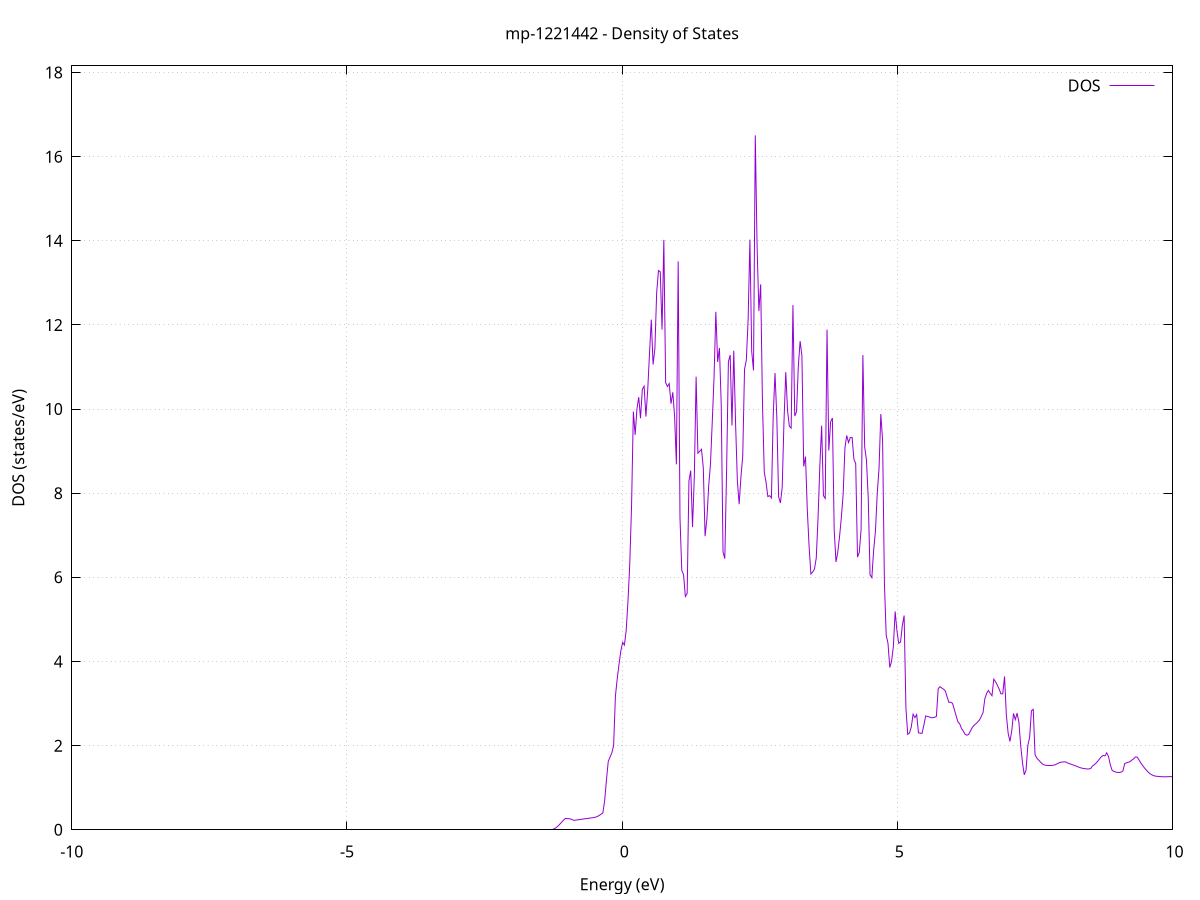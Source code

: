 set title 'mp-1221442 - Density of States'
set xlabel 'Energy (eV)'
set ylabel 'DOS (states/eV)'
set grid
set xrange [-10:10]
set yrange [0:18.157]
set xzeroaxis lt -1
set terminal png size 800,600
set output 'mp-1221442_dos_gnuplot.png'
plot '-' using 1:2 with lines title 'DOS'
-33.356000 0.000000
-33.323500 0.000000
-33.290900 0.000000
-33.258300 0.000000
-33.225700 0.000000
-33.193100 0.000000
-33.160500 0.000000
-33.128000 0.000000
-33.095400 0.000000
-33.062800 0.000000
-33.030200 0.000000
-32.997600 0.000000
-32.965100 0.000000
-32.932500 0.000000
-32.899900 0.000000
-32.867300 0.000000
-32.834700 0.000000
-32.802100 0.000000
-32.769600 0.000000
-32.737000 0.000000
-32.704400 0.000000
-32.671800 0.000000
-32.639200 0.000000
-32.606600 0.000000
-32.574100 0.000000
-32.541500 0.000000
-32.508900 0.000000
-32.476300 0.000000
-32.443700 0.000000
-32.411200 0.000000
-32.378600 0.000000
-32.346000 0.000000
-32.313400 0.000000
-32.280800 0.000000
-32.248200 0.000000
-32.215700 0.000000
-32.183100 0.000000
-32.150500 0.000000
-32.117900 0.000000
-32.085300 0.000000
-32.052700 0.000000
-32.020200 0.000000
-31.987600 0.000000
-31.955000 0.000000
-31.922400 0.000000
-31.889800 0.000000
-31.857300 0.000000
-31.824700 0.000000
-31.792100 0.000000
-31.759500 0.000000
-31.726900 0.000000
-31.694300 0.000000
-31.661800 0.000000
-31.629200 0.000000
-31.596600 0.000000
-31.564000 0.000000
-31.531400 0.000000
-31.498800 0.000000
-31.466300 0.000000
-31.433700 0.000000
-31.401100 0.000000
-31.368500 0.000000
-31.335900 0.000000
-31.303400 0.000000
-31.270800 0.000000
-31.238200 0.000000
-31.205600 0.000000
-31.173000 0.000000
-31.140400 0.000000
-31.107900 0.000000
-31.075300 0.000000
-31.042700 0.000000
-31.010100 0.000000
-30.977500 0.000000
-30.945000 0.000000
-30.912400 0.000000
-30.879800 0.000000
-30.847200 0.000000
-30.814600 0.000000
-30.782000 0.000000
-30.749500 0.000000
-30.716900 0.000000
-30.684300 0.000000
-30.651700 0.000000
-30.619100 0.000000
-30.586500 0.000000
-30.554000 0.000000
-30.521400 0.000000
-30.488800 0.000000
-30.456200 0.000000
-30.423600 0.000000
-30.391100 9.538500
-30.358500 3.269700
-30.325900 4.063800
-30.293300 4.201100
-30.260700 5.075300
-30.228100 5.965200
-30.195600 5.747300
-30.163000 2.371200
-30.130400 2.270400
-30.097800 2.329600
-30.065200 4.604400
-30.032600 8.494800
-30.000100 9.753600
-29.967500 1.442500
-29.934900 18.101600
-29.902300 43.661600
-29.869700 4.124900
-29.837200 3.212400
-29.804600 3.337100
-29.772000 3.219000
-29.739400 3.450400
-29.706800 3.681700
-29.674200 4.197500
-29.641700 4.453800
-29.609100 7.423000
-29.576500 6.862700
-29.543900 5.646400
-29.511300 4.798600
-29.478700 4.043000
-29.446200 4.226200
-29.413600 3.930900
-29.381000 3.839900
-29.348400 4.704600
-29.315800 0.000000
-29.283300 0.000000
-29.250700 0.000000
-29.218100 0.000000
-29.185500 0.000000
-29.152900 0.000000
-29.120300 0.000000
-29.087800 0.000000
-29.055200 0.000000
-29.022600 0.000000
-28.990000 0.000000
-28.957400 0.000000
-28.924800 0.000000
-28.892300 0.000000
-28.859700 0.000000
-28.827100 0.000000
-28.794500 0.000000
-28.761900 0.000000
-28.729400 0.000000
-28.696800 0.000000
-28.664200 0.000000
-28.631600 0.000000
-28.599000 0.000000
-28.566400 0.000000
-28.533900 0.000000
-28.501300 0.000000
-28.468700 0.000000
-28.436100 0.000000
-28.403500 0.000000
-28.371000 0.000000
-28.338400 0.000000
-28.305800 0.000000
-28.273200 0.000000
-28.240600 0.000000
-28.208000 0.000000
-28.175500 0.000000
-28.142900 0.000000
-28.110300 0.000000
-28.077700 0.000000
-28.045100 0.000000
-28.012500 0.000000
-27.980000 0.000000
-27.947400 0.000000
-27.914800 0.000000
-27.882200 0.000000
-27.849600 0.000000
-27.817100 0.000000
-27.784500 0.000000
-27.751900 0.000000
-27.719300 0.000000
-27.686700 0.000000
-27.654100 0.000000
-27.621600 0.000000
-27.589000 0.000000
-27.556400 0.000000
-27.523800 0.000000
-27.491200 0.000000
-27.458600 0.000000
-27.426100 0.000000
-27.393500 0.000000
-27.360900 0.000000
-27.328300 0.000000
-27.295700 0.000000
-27.263200 0.000000
-27.230600 0.000000
-27.198000 0.000000
-27.165400 0.000000
-27.132800 0.000000
-27.100200 0.000000
-27.067700 0.000000
-27.035100 0.000000
-27.002500 0.000000
-26.969900 0.000000
-26.937300 0.000000
-26.904700 0.000000
-26.872200 0.000000
-26.839600 0.000000
-26.807000 0.000000
-26.774400 0.000000
-26.741800 0.000000
-26.709300 0.000000
-26.676700 0.000000
-26.644100 0.000000
-26.611500 0.000000
-26.578900 0.000000
-26.546300 0.000000
-26.513800 0.000000
-26.481200 0.000000
-26.448600 0.000000
-26.416000 0.000000
-26.383400 0.000000
-26.350900 0.000000
-26.318300 0.000000
-26.285700 0.000000
-26.253100 0.000000
-26.220500 0.000000
-26.187900 0.000000
-26.155400 0.000000
-26.122800 0.000000
-26.090200 0.000000
-26.057600 0.000000
-26.025000 0.000000
-25.992400 0.000000
-25.959900 0.000000
-25.927300 0.000000
-25.894700 0.000000
-25.862100 0.000000
-25.829500 0.000000
-25.797000 0.000000
-25.764400 0.000000
-25.731800 0.000000
-25.699200 0.000000
-25.666600 0.000000
-25.634000 0.000000
-25.601500 0.000000
-25.568900 0.000000
-25.536300 0.000000
-25.503700 0.000000
-25.471100 0.000000
-25.438500 0.000000
-25.406000 0.000000
-25.373400 0.000000
-25.340800 0.000000
-25.308200 0.000000
-25.275600 0.000000
-25.243100 0.000000
-25.210500 0.000000
-25.177900 0.000000
-25.145300 0.000000
-25.112700 0.000000
-25.080100 0.000000
-25.047600 0.000000
-25.015000 0.000000
-24.982400 0.000000
-24.949800 0.000000
-24.917200 0.000000
-24.884600 0.000000
-24.852100 0.000000
-24.819500 0.000000
-24.786900 0.000000
-24.754300 0.000000
-24.721700 0.000000
-24.689200 0.000000
-24.656600 0.000000
-24.624000 0.000000
-24.591400 0.000000
-24.558800 0.000000
-24.526200 0.000000
-24.493700 0.000000
-24.461100 0.000000
-24.428500 0.000000
-24.395900 0.000000
-24.363300 0.000000
-24.330700 0.000000
-24.298200 0.000000
-24.265600 0.000000
-24.233000 0.000000
-24.200400 0.000000
-24.167800 0.000000
-24.135300 0.000000
-24.102700 0.000000
-24.070100 0.000000
-24.037500 0.000000
-24.004900 0.000000
-23.972300 0.000000
-23.939800 0.000000
-23.907200 0.000000
-23.874600 0.000000
-23.842000 0.000000
-23.809400 0.000000
-23.776900 0.000000
-23.744300 0.000000
-23.711700 0.000000
-23.679100 0.000000
-23.646500 0.000000
-23.613900 0.000000
-23.581400 0.000000
-23.548800 0.000000
-23.516200 0.000000
-23.483600 0.000000
-23.451000 0.000000
-23.418400 0.000000
-23.385900 0.000000
-23.353300 0.000000
-23.320700 0.000000
-23.288100 0.000000
-23.255500 0.000000
-23.223000 0.000000
-23.190400 0.000000
-23.157800 0.000000
-23.125200 0.000000
-23.092600 0.000000
-23.060000 0.000000
-23.027500 0.000000
-22.994900 0.000000
-22.962300 0.000000
-22.929700 0.000000
-22.897100 0.000000
-22.864500 0.000000
-22.832000 0.000000
-22.799400 0.000000
-22.766800 0.000000
-22.734200 0.000000
-22.701600 0.000000
-22.669100 0.000000
-22.636500 0.000000
-22.603900 0.000000
-22.571300 0.000000
-22.538700 0.000000
-22.506100 0.000000
-22.473600 0.000000
-22.441000 0.000000
-22.408400 0.000000
-22.375800 0.000000
-22.343200 0.000000
-22.310600 0.000000
-22.278100 0.000000
-22.245500 0.000000
-22.212900 0.000000
-22.180300 0.000000
-22.147700 0.000000
-22.115200 0.000000
-22.082600 0.000000
-22.050000 0.000000
-22.017400 0.000000
-21.984800 0.000000
-21.952200 0.000000
-21.919700 0.000000
-21.887100 0.000000
-21.854500 0.000000
-21.821900 0.000000
-21.789300 0.000000
-21.756800 0.000000
-21.724200 0.000000
-21.691600 0.000000
-21.659000 0.000000
-21.626400 0.000000
-21.593800 0.000000
-21.561300 0.000000
-21.528700 0.000000
-21.496100 0.000000
-21.463500 0.000000
-21.430900 0.000000
-21.398300 0.000000
-21.365800 0.000000
-21.333200 0.000000
-21.300600 0.000000
-21.268000 0.000000
-21.235400 0.000000
-21.202900 0.000000
-21.170300 0.000000
-21.137700 0.000000
-21.105100 0.000000
-21.072500 0.000000
-21.039900 0.000000
-21.007400 0.000000
-20.974800 0.000000
-20.942200 0.000000
-20.909600 0.000000
-20.877000 0.000000
-20.844400 0.000000
-20.811900 0.000000
-20.779300 0.000000
-20.746700 0.000000
-20.714100 0.000000
-20.681500 0.000000
-20.649000 0.000000
-20.616400 0.000000
-20.583800 0.000000
-20.551200 0.000000
-20.518600 0.000000
-20.486000 0.000000
-20.453500 0.000000
-20.420900 0.000000
-20.388300 0.000000
-20.355700 0.000000
-20.323100 0.000000
-20.290500 0.000000
-20.258000 0.000000
-20.225400 0.000000
-20.192800 0.000000
-20.160200 0.000000
-20.127600 0.000000
-20.095100 0.000000
-20.062500 0.000000
-20.029900 0.000000
-19.997300 0.000000
-19.964700 0.000000
-19.932100 0.000000
-19.899600 0.000000
-19.867000 0.000000
-19.834400 0.000000
-19.801800 0.000000
-19.769200 0.000000
-19.736600 0.000000
-19.704100 0.000000
-19.671500 0.000000
-19.638900 0.000000
-19.606300 0.000000
-19.573700 0.000000
-19.541200 0.000000
-19.508600 0.000000
-19.476000 0.000000
-19.443400 0.000000
-19.410800 0.000000
-19.378200 0.000000
-19.345700 0.000000
-19.313100 0.000000
-19.280500 0.000000
-19.247900 0.000000
-19.215300 0.000000
-19.182800 0.000000
-19.150200 0.000000
-19.117600 0.000000
-19.085000 0.000000
-19.052400 0.000000
-19.019800 0.000000
-18.987300 0.000000
-18.954700 0.000000
-18.922100 0.000000
-18.889500 0.000000
-18.856900 0.000000
-18.824300 0.000000
-18.791800 0.000000
-18.759200 0.000000
-18.726600 0.000000
-18.694000 0.000000
-18.661400 0.000000
-18.628900 0.000000
-18.596300 0.000000
-18.563700 0.000000
-18.531100 0.000000
-18.498500 0.000000
-18.465900 0.000000
-18.433400 0.000000
-18.400800 0.000000
-18.368200 0.000000
-18.335600 0.000000
-18.303000 0.000000
-18.270400 0.000000
-18.237900 0.000000
-18.205300 0.000000
-18.172700 0.000000
-18.140100 0.000000
-18.107500 0.000000
-18.075000 0.000000
-18.042400 0.000000
-18.009800 0.000000
-17.977200 0.000000
-17.944600 0.000000
-17.912000 0.000000
-17.879500 0.000000
-17.846900 0.000000
-17.814300 0.000000
-17.781700 0.000000
-17.749100 0.000000
-17.716500 0.000000
-17.684000 0.000000
-17.651400 0.000000
-17.618800 0.000000
-17.586200 0.000000
-17.553600 0.000000
-17.521100 0.000000
-17.488500 0.000000
-17.455900 0.000000
-17.423300 0.000000
-17.390700 0.000000
-17.358100 0.000000
-17.325600 0.000000
-17.293000 0.000000
-17.260400 0.000000
-17.227800 0.000000
-17.195200 0.000000
-17.162700 0.000000
-17.130100 0.000000
-17.097500 0.000000
-17.064900 0.000000
-17.032300 0.000000
-16.999700 0.000000
-16.967200 0.000000
-16.934600 0.000000
-16.902000 0.000000
-16.869400 0.000000
-16.836800 0.000000
-16.804200 0.000000
-16.771700 0.000000
-16.739100 0.000000
-16.706500 0.000000
-16.673900 0.000000
-16.641300 0.000000
-16.608800 0.000000
-16.576200 0.000000
-16.543600 0.000000
-16.511000 0.000000
-16.478400 0.000000
-16.445800 0.000000
-16.413300 0.000000
-16.380700 0.000000
-16.348100 0.000000
-16.315500 0.000000
-16.282900 0.000000
-16.250300 0.000000
-16.217800 0.000000
-16.185200 0.000000
-16.152600 0.000000
-16.120000 0.000000
-16.087400 0.000000
-16.054900 0.000000
-16.022300 0.000000
-15.989700 0.000000
-15.957100 0.000000
-15.924500 0.000000
-15.891900 0.000000
-15.859400 0.000000
-15.826800 0.000000
-15.794200 0.000000
-15.761600 0.000000
-15.729000 0.000000
-15.696400 0.000000
-15.663900 0.000000
-15.631300 0.000000
-15.598700 0.000000
-15.566100 0.000000
-15.533500 0.000000
-15.501000 0.000000
-15.468400 0.000000
-15.435800 0.000000
-15.403200 0.000000
-15.370600 0.000000
-15.338000 0.000000
-15.305500 0.000000
-15.272900 0.000000
-15.240300 0.000000
-15.207700 0.000000
-15.175100 0.000000
-15.142500 0.000000
-15.110000 0.000000
-15.077400 0.000000
-15.044800 0.000000
-15.012200 0.000000
-14.979600 0.000000
-14.947100 0.000000
-14.914500 0.000000
-14.881900 0.000000
-14.849300 0.000000
-14.816700 0.000000
-14.784100 0.000000
-14.751600 0.000000
-14.719000 0.000000
-14.686400 0.000000
-14.653800 0.000000
-14.621200 0.000000
-14.588700 0.000000
-14.556100 0.000000
-14.523500 0.000000
-14.490900 0.000000
-14.458300 0.000000
-14.425700 0.000000
-14.393200 0.000000
-14.360600 0.000000
-14.328000 0.000000
-14.295400 0.000000
-14.262800 0.000000
-14.230200 0.000000
-14.197700 0.000000
-14.165100 0.000000
-14.132500 0.000000
-14.099900 0.000000
-14.067300 0.000000
-14.034800 0.000000
-14.002200 0.000000
-13.969600 0.000000
-13.937000 0.000000
-13.904400 0.000000
-13.871800 0.000000
-13.839300 0.000000
-13.806700 0.000000
-13.774100 0.000000
-13.741500 0.000000
-13.708900 0.000000
-13.676300 0.000000
-13.643800 0.000000
-13.611200 0.000000
-13.578600 0.000000
-13.546000 0.000000
-13.513400 0.000000
-13.480900 0.000000
-13.448300 0.000000
-13.415700 0.000000
-13.383100 0.000000
-13.350500 0.000000
-13.317900 0.000000
-13.285400 0.000000
-13.252800 0.000000
-13.220200 0.000000
-13.187600 0.000000
-13.155000 0.000000
-13.122400 0.000000
-13.089900 0.000000
-13.057300 0.000000
-13.024700 0.000000
-12.992100 0.000000
-12.959500 0.000000
-12.927000 0.000000
-12.894400 0.000000
-12.861800 0.000000
-12.829200 0.000000
-12.796600 0.000000
-12.764000 0.000000
-12.731500 0.000000
-12.698900 0.000000
-12.666300 0.000000
-12.633700 0.000000
-12.601100 0.000000
-12.568500 0.000000
-12.536000 0.000000
-12.503400 0.000000
-12.470800 0.000000
-12.438200 0.000000
-12.405600 0.000000
-12.373100 0.000000
-12.340500 0.000000
-12.307900 0.000000
-12.275300 0.000000
-12.242700 0.000000
-12.210100 0.000000
-12.177600 0.000000
-12.145000 0.000000
-12.112400 0.000000
-12.079800 0.000000
-12.047200 0.000000
-12.014700 0.000000
-11.982100 0.000000
-11.949500 0.000000
-11.916900 0.000000
-11.884300 0.000000
-11.851700 0.000000
-11.819200 0.000000
-11.786600 0.000000
-11.754000 0.000000
-11.721400 0.000000
-11.688800 0.000000
-11.656200 0.000000
-11.623700 0.000000
-11.591100 0.000000
-11.558500 0.000000
-11.525900 0.000000
-11.493300 0.000000
-11.460800 0.000000
-11.428200 0.000000
-11.395600 0.000000
-11.363000 0.000000
-11.330400 0.000000
-11.297800 0.000000
-11.265300 0.000000
-11.232700 0.000000
-11.200100 0.000000
-11.167500 0.000000
-11.134900 0.000000
-11.102300 0.000000
-11.069800 0.000000
-11.037200 0.000000
-11.004600 0.000000
-10.972000 0.000000
-10.939400 0.000000
-10.906900 0.000000
-10.874300 0.000000
-10.841700 0.000000
-10.809100 0.000000
-10.776500 0.000000
-10.743900 0.000000
-10.711400 0.000000
-10.678800 0.000000
-10.646200 0.000000
-10.613600 0.000000
-10.581000 0.000000
-10.548400 0.000000
-10.515900 0.000000
-10.483300 0.000000
-10.450700 0.000000
-10.418100 0.000000
-10.385500 0.000000
-10.353000 0.000000
-10.320400 0.000000
-10.287800 0.000000
-10.255200 0.000000
-10.222600 0.000000
-10.190000 0.000000
-10.157500 0.000000
-10.124900 0.000000
-10.092300 0.000000
-10.059700 0.000000
-10.027100 0.000000
-9.994600 0.000000
-9.962000 0.000000
-9.929400 0.000000
-9.896800 0.000000
-9.864200 0.000000
-9.831600 0.000000
-9.799100 0.000000
-9.766500 0.000000
-9.733900 0.000000
-9.701300 0.000000
-9.668700 0.000000
-9.636100 0.000000
-9.603600 0.000000
-9.571000 0.000000
-9.538400 0.000000
-9.505800 0.000000
-9.473200 0.000000
-9.440700 0.000000
-9.408100 0.000000
-9.375500 0.000000
-9.342900 0.000000
-9.310300 0.000000
-9.277700 0.000000
-9.245200 0.000000
-9.212600 0.000000
-9.180000 0.000000
-9.147400 0.000000
-9.114800 0.000000
-9.082200 0.000000
-9.049700 0.000000
-9.017100 0.000000
-8.984500 0.000000
-8.951900 0.000000
-8.919300 0.000000
-8.886800 0.000000
-8.854200 0.000000
-8.821600 0.000000
-8.789000 0.000000
-8.756400 0.000000
-8.723800 0.000000
-8.691300 0.000000
-8.658700 0.000000
-8.626100 0.000000
-8.593500 0.000000
-8.560900 0.000000
-8.528300 0.000000
-8.495800 0.000000
-8.463200 0.000000
-8.430600 0.000000
-8.398000 0.000000
-8.365400 0.000000
-8.332900 0.000000
-8.300300 0.000000
-8.267700 0.000000
-8.235100 0.000000
-8.202500 0.000000
-8.169900 0.000000
-8.137400 0.000000
-8.104800 0.000000
-8.072200 0.000000
-8.039600 0.000000
-8.007000 0.000000
-7.974400 0.000000
-7.941900 0.000000
-7.909300 0.000000
-7.876700 0.000000
-7.844100 0.000000
-7.811500 0.000000
-7.779000 0.000000
-7.746400 0.000000
-7.713800 0.000000
-7.681200 0.000000
-7.648600 0.000000
-7.616000 0.000000
-7.583500 0.000000
-7.550900 0.000000
-7.518300 0.000000
-7.485700 0.000000
-7.453100 0.000000
-7.420600 0.000000
-7.388000 0.000000
-7.355400 0.000000
-7.322800 0.000000
-7.290200 0.000000
-7.257600 0.000000
-7.225100 0.000000
-7.192500 0.000000
-7.159900 0.000000
-7.127300 0.000000
-7.094700 0.000000
-7.062100 0.000000
-7.029600 0.000000
-6.997000 0.000000
-6.964400 0.000000
-6.931800 0.000000
-6.899200 0.000000
-6.866700 0.000000
-6.834100 0.000000
-6.801500 0.000000
-6.768900 0.000000
-6.736300 0.000000
-6.703700 0.000000
-6.671200 0.000000
-6.638600 0.000000
-6.606000 0.000000
-6.573400 0.000000
-6.540800 0.000000
-6.508200 0.000000
-6.475700 0.000000
-6.443100 0.000000
-6.410500 0.000000
-6.377900 0.000000
-6.345300 0.000000
-6.312800 0.000000
-6.280200 0.000000
-6.247600 0.000000
-6.215000 0.000000
-6.182400 0.000000
-6.149800 0.000000
-6.117300 0.000000
-6.084700 0.000000
-6.052100 0.000000
-6.019500 0.000000
-5.986900 0.000000
-5.954300 0.000000
-5.921800 0.000000
-5.889200 0.000000
-5.856600 0.000000
-5.824000 0.000000
-5.791400 0.000000
-5.758900 0.000000
-5.726300 0.000000
-5.693700 0.000000
-5.661100 0.000000
-5.628500 0.000000
-5.595900 0.000000
-5.563400 0.000000
-5.530800 0.000000
-5.498200 0.000000
-5.465600 0.000000
-5.433000 0.000000
-5.400500 0.000000
-5.367900 0.000000
-5.335300 0.000000
-5.302700 0.000000
-5.270100 0.000000
-5.237500 0.000000
-5.205000 0.000000
-5.172400 0.000000
-5.139800 0.000000
-5.107200 0.000000
-5.074600 0.000000
-5.042000 0.000000
-5.009500 0.000000
-4.976900 0.000000
-4.944300 0.000000
-4.911700 0.000000
-4.879100 0.000000
-4.846600 0.000000
-4.814000 0.000000
-4.781400 0.000000
-4.748800 0.000000
-4.716200 0.000000
-4.683600 0.000000
-4.651100 0.000000
-4.618500 0.000000
-4.585900 0.000000
-4.553300 0.000000
-4.520700 0.000000
-4.488100 0.000000
-4.455600 0.000000
-4.423000 0.000000
-4.390400 0.000000
-4.357800 0.000000
-4.325200 0.000000
-4.292700 0.000000
-4.260100 0.000000
-4.227500 0.000000
-4.194900 0.000000
-4.162300 0.000000
-4.129700 0.000000
-4.097200 0.000000
-4.064600 0.000000
-4.032000 0.000000
-3.999400 0.000000
-3.966800 0.000000
-3.934200 0.000000
-3.901700 0.000000
-3.869100 0.000000
-3.836500 0.000000
-3.803900 0.000000
-3.771300 0.000000
-3.738800 0.000000
-3.706200 0.000000
-3.673600 0.000000
-3.641000 0.000000
-3.608400 0.000000
-3.575800 0.000000
-3.543300 0.000000
-3.510700 0.000000
-3.478100 0.000000
-3.445500 0.000000
-3.412900 0.000000
-3.380300 0.000000
-3.347800 0.000000
-3.315200 0.000000
-3.282600 0.000000
-3.250000 0.000000
-3.217400 0.000000
-3.184900 0.000000
-3.152300 0.000000
-3.119700 0.000000
-3.087100 0.000000
-3.054500 0.000000
-3.021900 0.000000
-2.989400 0.000000
-2.956800 0.000000
-2.924200 0.000000
-2.891600 0.000000
-2.859000 0.000000
-2.826500 0.000000
-2.793900 0.000000
-2.761300 0.000000
-2.728700 0.000000
-2.696100 0.000000
-2.663500 0.000000
-2.631000 0.000000
-2.598400 0.000000
-2.565800 0.000000
-2.533200 0.000000
-2.500600 0.000000
-2.468000 0.000000
-2.435500 0.000000
-2.402900 0.000000
-2.370300 0.000000
-2.337700 0.000000
-2.305100 0.000000
-2.272600 0.000000
-2.240000 0.000000
-2.207400 0.000000
-2.174800 0.000000
-2.142200 0.000000
-2.109600 0.000000
-2.077100 0.000000
-2.044500 0.000000
-2.011900 0.000000
-1.979300 0.000000
-1.946700 0.000000
-1.914100 0.000000
-1.881600 0.000000
-1.849000 0.000000
-1.816400 0.000000
-1.783800 0.000000
-1.751200 0.000000
-1.718700 0.000000
-1.686100 0.000000
-1.653500 0.000000
-1.620900 0.000000
-1.588300 0.000000
-1.555700 0.000000
-1.523200 0.000000
-1.490600 0.000000
-1.458000 0.000000
-1.425400 0.000000
-1.392800 0.000000
-1.360200 0.000000
-1.327700 0.000000
-1.295100 0.000000
-1.262500 0.007600
-1.229900 0.026800
-1.197300 0.053900
-1.164800 0.089200
-1.132200 0.134100
-1.099600 0.179100
-1.067000 0.224200
-1.034400 0.269300
-1.001800 0.265700
-0.969300 0.262400
-0.936700 0.257800
-0.904100 0.238600
-0.871500 0.223700
-0.838900 0.229800
-0.806300 0.236000
-0.773800 0.242200
-0.741200 0.248300
-0.708600 0.254500
-0.676000 0.260700
-0.643400 0.266900
-0.610900 0.273000
-0.578300 0.279200
-0.545700 0.285400
-0.513100 0.291500
-0.480500 0.300500
-0.447900 0.318300
-0.415400 0.342200
-0.382800 0.370100
-0.350200 0.401500
-0.317600 0.692200
-0.285000 1.184300
-0.252500 1.624400
-0.219900 1.730000
-0.187300 1.826700
-0.154700 2.005300
-0.122100 3.183700
-0.089500 3.585500
-0.057000 3.933800
-0.024400 4.243500
0.008200 4.454700
0.040800 4.389500
0.073400 4.737000
0.106000 5.432300
0.138500 6.319100
0.171100 7.699900
0.203700 9.940100
0.236300 9.386000
0.268900 10.003900
0.301400 10.282900
0.334000 9.782300
0.366600 10.469200
0.399200 10.544000
0.431800 9.822000
0.464400 10.448900
0.496900 11.314600
0.529500 12.126100
0.562100 11.059300
0.594700 11.429300
0.627300 12.762800
0.659900 13.291500
0.692400 13.264200
0.725000 11.888400
0.757600 14.021100
0.790200 10.631100
0.822800 10.534800
0.855300 10.606200
0.887900 10.128400
0.920500 10.399000
0.953100 9.826900
0.985700 8.685700
1.018300 13.509100
1.050800 7.417000
1.083400 6.164300
1.116000 6.064500
1.148600 5.544800
1.181200 5.614700
1.213800 8.292500
1.246300 8.535400
1.278900 7.194600
1.311500 8.391800
1.344100 10.767600
1.376700 8.950900
1.409200 8.995500
1.441800 9.044100
1.474400 8.607000
1.507000 6.978800
1.539600 7.385300
1.572200 8.166200
1.604700 8.691500
1.637300 9.693300
1.669900 10.752500
1.702500 12.311700
1.735100 11.120100
1.767600 11.452000
1.800200 10.112200
1.832800 6.604300
1.865400 6.444500
1.898000 8.553000
1.930600 11.123700
1.963100 11.283500
1.995700 9.609700
2.028300 11.388100
2.060900 9.660300
2.093500 8.292000
2.126100 7.738800
2.158600 8.390800
2.191200 8.884600
2.223800 10.946700
2.256400 11.159900
2.289000 12.117800
2.321500 14.027900
2.354100 11.370800
2.386700 10.919800
2.419300 16.506100
2.451900 13.861500
2.484500 12.328000
2.517000 12.963200
2.549600 10.145700
2.582200 8.502300
2.614800 8.258800
2.647400 7.920600
2.680000 7.942000
2.712500 7.886900
2.745100 9.851100
2.777700 10.856400
2.810300 9.803800
2.842900 7.917900
2.875400 7.768500
2.908000 8.130000
2.940600 9.707000
2.973200 10.876600
3.005800 9.954300
3.038400 9.590500
3.070900 9.545700
3.103500 12.471400
3.136100 9.833200
3.168700 9.936300
3.201300 11.021600
3.233900 11.614800
3.266400 11.267500
3.299000 8.635800
3.331600 8.870300
3.364200 7.610900
3.396800 6.738500
3.429300 6.081100
3.461900 6.125000
3.494500 6.197400
3.527100 6.458200
3.559700 7.411500
3.592300 8.650000
3.624800 9.604000
3.657400 7.942500
3.690000 7.875400
3.722600 11.887000
3.755200 9.014900
3.787800 9.697000
3.820300 9.787100
3.852900 7.127800
3.885500 6.365200
3.918100 6.598900
3.950700 6.971500
3.983200 7.427300
4.015800 7.980100
4.048400 9.080700
4.081000 9.371100
4.113600 9.205000
4.146200 9.322700
4.178700 9.323900
4.211300 8.805800
4.243900 8.707300
4.276500 6.481700
4.309100 6.595900
4.341600 7.135200
4.374200 11.283600
4.406800 9.100000
4.439400 8.784100
4.472000 7.867000
4.504600 6.055000
4.537100 5.993000
4.569700 6.639100
4.602300 7.093900
4.634900 7.987500
4.667500 8.582800
4.700100 9.881000
4.732600 9.249000
4.765200 5.884600
4.797800 4.625200
4.830400 4.433600
4.863000 3.857300
4.895500 4.002900
4.928100 4.355400
4.960700 5.189200
4.993300 4.726200
5.025900 4.431600
5.058500 4.463000
5.091000 4.852600
5.123600 5.092800
5.156200 2.894400
5.188800 2.267800
5.221400 2.301800
5.254000 2.445600
5.286500 2.747600
5.319100 2.665700
5.351700 2.738300
5.384300 2.304200
5.416900 2.296600
5.449400 2.293200
5.482000 2.485700
5.514600 2.704600
5.547200 2.694500
5.579800 2.682300
5.612400 2.666900
5.644900 2.661800
5.677500 2.674300
5.710100 2.695100
5.742700 3.354500
5.775300 3.401000
5.807900 3.370700
5.840400 3.339900
5.873000 3.298500
5.905600 3.153100
5.938200 3.027700
5.970800 3.032300
6.003300 3.004600
6.035900 2.857000
6.068500 2.709900
6.101100 2.563900
6.133700 2.518100
6.166300 2.406800
6.198800 2.345500
6.231400 2.269500
6.264000 2.247400
6.296600 2.265600
6.329200 2.347100
6.361700 2.430500
6.394300 2.483500
6.426900 2.518800
6.459500 2.560800
6.492100 2.608900
6.524700 2.691300
6.557200 2.782200
6.589800 3.111400
6.622400 3.243800
6.655000 3.311600
6.687600 3.242700
6.720200 3.186400
6.752700 3.580400
6.785300 3.516800
6.817900 3.434700
6.850500 3.343500
6.883100 3.231300
6.915600 3.232600
6.948200 3.642900
6.980800 2.732000
7.013400 2.299800
7.046000 2.099700
7.078600 2.343500
7.111100 2.766000
7.143700 2.618500
7.176300 2.772600
7.208900 2.558200
7.241500 2.003900
7.274100 1.593200
7.306600 1.306000
7.339200 1.421000
7.371800 2.006900
7.404400 2.203000
7.437000 2.828300
7.469500 2.864700
7.502100 1.789400
7.534700 1.702100
7.567300 1.657500
7.599900 1.611100
7.632500 1.569100
7.665000 1.544000
7.697600 1.533200
7.730200 1.528700
7.762800 1.526800
7.795400 1.527800
7.828000 1.532900
7.860500 1.542100
7.893100 1.561300
7.925700 1.582900
7.958300 1.600100
7.990900 1.609900
8.023400 1.612400
8.056000 1.614200
8.088600 1.591700
8.121200 1.573900
8.153800 1.560100
8.186400 1.543600
8.218900 1.529500
8.251500 1.512400
8.284100 1.495700
8.316700 1.479000
8.349300 1.466100
8.381900 1.457200
8.414400 1.451500
8.447000 1.444600
8.479600 1.446300
8.512200 1.453900
8.544800 1.513500
8.577300 1.546600
8.609900 1.584700
8.642500 1.631200
8.675100 1.684600
8.707700 1.736600
8.740300 1.766300
8.772800 1.755900
8.805400 1.828800
8.838000 1.739100
8.870600 1.543300
8.903200 1.411800
8.935700 1.387900
8.968300 1.371700
9.000900 1.362800
9.033500 1.362100
9.066100 1.371000
9.098700 1.396100
9.131200 1.572400
9.163800 1.591800
9.196400 1.605500
9.229000 1.619300
9.261600 1.655900
9.294200 1.685800
9.326700 1.730700
9.359300 1.725900
9.391900 1.658100
9.424500 1.591300
9.457100 1.527000
9.489600 1.471600
9.522200 1.422200
9.554800 1.375400
9.587400 1.336300
9.620000 1.308800
9.652600 1.289000
9.685100 1.276300
9.717700 1.271000
9.750300 1.267100
9.782900 1.263700
9.815500 1.260700
9.848100 1.259500
9.880600 1.260100
9.913200 1.261100
9.945800 1.262900
9.978400 1.262100
10.011000 1.260900
10.043500 1.259300
10.076100 1.267700
10.108700 1.278300
10.141300 1.282800
10.173900 1.277700
10.206500 1.271400
10.239000 1.264000
10.271600 1.246700
10.304200 1.231800
10.336800 1.219400
10.369400 1.207700
10.402000 1.195900
10.434500 1.184100
10.467100 1.172300
10.499700 1.160500
10.532300 1.147800
10.564900 1.134700
10.597400 1.124200
10.630000 1.113300
10.662600 1.103200
10.695200 1.097700
10.727800 1.123700
10.760400 1.153100
10.792900 1.468600
10.825500 1.421000
10.858100 1.224100
10.890700 1.260300
10.923300 1.295600
10.955800 1.345600
10.988400 1.382600
11.021000 1.416400
11.053600 1.408500
11.086200 1.370500
11.118800 1.286600
11.151300 1.236900
11.183900 1.195100
11.216500 1.169000
11.249100 1.138000
11.281700 1.091100
11.314300 1.069800
11.346800 1.059500
11.379400 1.052100
11.412000 1.043900
11.444600 1.031900
11.477200 1.016100
11.509700 0.997000
11.542300 0.979000
11.574900 0.946600
11.607500 0.928400
11.640100 0.903200
11.672700 0.879900
11.705200 0.859100
11.737800 0.845000
11.770400 0.836600
11.803000 0.831000
11.835600 0.829000
11.868200 0.830500
11.900700 0.837800
11.933300 0.860400
11.965900 0.898100
11.998500 0.950300
12.031100 0.971900
12.063600 0.897100
12.096200 0.882300
12.128800 0.863000
12.161400 0.839500
12.194000 0.816100
12.226600 0.799700
12.259100 0.795900
12.291700 0.806500
12.324300 0.801900
12.356900 0.794300
12.389500 0.757300
12.422100 0.738200
12.454600 0.720000
12.487200 0.704500
12.519800 0.689600
12.552400 0.674800
12.585000 0.660700
12.617500 0.649200
12.650100 0.640400
12.682700 0.636000
12.715300 0.620500
12.747900 0.596500
12.780500 0.572800
12.813000 0.550200
12.845600 0.527600
12.878200 0.504000
12.910800 0.481700
12.943400 0.536300
12.976000 0.798400
13.008500 1.098400
13.041100 1.237800
13.073700 1.287400
13.106300 1.355100
13.138900 1.422200
13.171400 1.452900
13.204000 1.738500
13.236600 1.922500
13.269200 1.862800
13.301800 1.806500
13.334400 1.749200
13.366900 1.777700
13.399500 2.435800
13.432100 1.685400
13.464700 1.594100
13.497300 1.523600
13.529800 1.463600
13.562400 1.422700
13.595000 1.398200
13.627600 1.376100
13.660200 1.355200
13.692800 1.324600
13.725300 1.277200
13.757900 1.389900
13.790500 1.406900
13.823100 1.554800
13.855700 1.521900
13.888300 1.505900
13.920800 1.535600
13.953400 1.523400
13.986000 1.549200
14.018600 1.643300
14.051200 1.769700
14.083700 1.878700
14.116300 1.976300
14.148900 2.021900
14.181500 1.975700
14.214100 1.937700
14.246700 1.921600
14.279200 1.916700
14.311800 1.920700
14.344400 1.899800
14.377000 1.818900
14.409600 1.724200
14.442200 1.671600
14.474700 1.626500
14.507300 1.585500
14.539900 1.551400
14.572500 1.521200
14.605100 1.479500
14.637600 1.430500
14.670200 1.360500
14.702800 1.288300
14.735400 1.207800
14.768000 1.138800
14.800600 1.089900
14.833100 1.039600
14.865700 1.052800
14.898300 1.078800
14.930900 1.139600
14.963500 1.191400
14.996100 1.195400
15.028600 1.160500
15.061200 1.099800
15.093800 1.052300
15.126400 1.023300
15.159000 1.000000
15.191500 0.965800
15.224100 0.951100
15.256700 0.937600
15.289300 0.924300
15.321900 0.933000
15.354500 0.935300
15.387000 0.932100
15.419600 0.938600
15.452200 0.956500
15.484800 0.979300
15.517400 1.004700
15.550000 1.054200
15.582500 1.154700
15.615100 1.375500
15.647700 1.669200
15.680300 1.770300
15.712900 1.836900
15.745400 1.797900
15.778000 1.704700
15.810600 1.679900
15.843200 1.672700
15.875800 1.641900
15.908400 1.610800
15.940900 1.617700
15.973500 1.629900
16.006100 1.582900
16.038700 1.497200
16.071300 1.478600
16.103800 1.488400
16.136400 1.499100
16.169000 1.501500
16.201600 1.509300
16.234200 1.526300
16.266800 1.557700
16.299300 1.581900
16.331900 1.614400
16.364500 1.660800
16.397100 1.714400
16.429700 1.789100
16.462300 1.898900
16.494800 2.222900
16.527400 2.695200
16.560000 3.205700
16.592600 2.896500
16.625200 2.565500
16.657700 2.389400
16.690300 2.210600
16.722900 2.235200
16.755500 2.253800
16.788100 2.300500
16.820700 2.381300
16.853200 2.419700
16.885800 2.401500
16.918400 2.425800
16.951000 2.417300
16.983600 2.417100
17.016200 2.462600
17.048700 2.370400
17.081300 2.314200
17.113900 2.222900
17.146500 2.180600
17.179100 2.167100
17.211600 2.157300
17.244200 2.179600
17.276800 2.186900
17.309400 2.212200
17.342000 2.253300
17.374600 2.287300
17.407100 2.311500
17.439700 2.370200
17.472300 2.381400
17.504900 2.356000
17.537500 2.348100
17.570100 2.329900
17.602600 2.321900
17.635200 2.307300
17.667800 2.287400
17.700400 2.255900
17.733000 2.255500
17.765500 2.356700
17.798100 2.409500
17.830700 2.454800
17.863300 2.499900
17.895900 2.383200
17.928500 2.337900
17.961000 2.323400
17.993600 2.323300
18.026200 2.323700
18.058800 2.321600
18.091400 2.319700
18.123900 2.348800
18.156500 2.399300
18.189100 2.455800
18.221700 2.543500
18.254300 2.619600
18.286900 2.698600
18.319400 2.742300
18.352000 2.724500
18.384600 2.727300
18.417200 2.741000
18.449800 2.758100
18.482400 2.770800
18.514900 2.794700
18.547500 2.829500
18.580100 2.853000
18.612700 2.884400
18.645300 2.902100
18.677800 2.910200
18.710400 2.895600
18.743000 2.877200
18.775600 2.834200
18.808200 2.771000
18.840800 2.723200
18.873300 2.687200
18.905900 2.664500
18.938500 2.637700
18.971100 2.709600
19.003700 2.885500
19.036300 2.841400
19.068800 2.750900
19.101400 2.740900
19.134000 2.702400
19.166600 2.578000
19.199200 2.572500
19.231700 2.559800
19.264300 2.540400
19.296900 2.584800
19.329500 2.584600
19.362100 2.563300
19.394700 2.542500
19.427200 2.580500
19.459800 2.519700
19.492400 2.461300
19.525000 2.457400
19.557600 2.470000
19.590200 2.503300
19.622700 2.554400
19.655300 2.617300
19.687900 2.671200
19.720500 2.694800
19.753100 2.700000
19.785600 2.655800
19.818200 2.621300
19.850800 2.589800
19.883400 2.563600
19.916000 2.547700
19.948600 2.546700
19.981100 2.564100
20.013700 2.609800
20.046300 2.684100
20.078900 2.757300
20.111500 2.825600
20.144100 2.887100
20.176600 2.943600
20.209200 2.944200
20.241800 2.948900
20.274400 2.978600
20.307000 3.056000
20.339500 3.153100
20.372100 3.266100
20.404700 3.332200
20.437300 3.349900
20.469900 3.369100
20.502500 3.372000
20.535000 3.317100
20.567600 3.187000
20.600200 3.072300
20.632800 2.973300
20.665400 2.926400
20.697900 2.912300
20.730500 2.926200
20.763100 2.982800
20.795700 3.091000
20.828300 3.181400
20.860900 3.230200
20.893400 3.255000
20.926000 3.254500
20.958600 3.211300
20.991200 3.135800
21.023800 3.090800
21.056400 3.058800
21.088900 3.018500
21.121500 2.992800
21.154100 2.972500
21.186700 2.954000
21.219300 2.941800
21.251800 2.941600
21.284400 2.956200
21.317000 2.998900
21.349600 3.124200
21.382200 3.207600
21.414800 3.296700
21.447300 3.409800
21.479900 3.545500
21.512500 3.707400
21.545100 3.862300
21.577700 3.776000
21.610300 3.894300
21.642800 3.852000
21.675400 3.781200
21.708000 3.772900
21.740600 3.799700
21.773200 3.852100
21.805700 3.933700
21.838300 4.019100
21.870900 4.116200
21.903500 4.244500
21.936100 4.358800
21.968700 4.481000
22.001200 4.598300
22.033800 4.760100
22.066400 5.089400
22.099000 5.396000
22.131600 5.976400
22.164200 7.730500
22.196700 6.438300
22.229300 6.022700
22.261900 5.497700
22.294500 5.111300
22.327100 4.797900
22.359600 4.490200
22.392200 4.273300
22.424800 3.635200
22.457400 3.529500
22.490000 3.559400
22.522600 3.556400
22.555100 3.601000
22.587700 3.562700
22.620300 3.589600
22.652900 3.452600
22.685500 3.388900
22.718000 3.349600
22.750600 3.398600
22.783200 3.391800
22.815800 3.410200
22.848400 3.150300
22.881000 2.998600
22.913500 2.904000
22.946100 2.851900
22.978700 2.802800
23.011300 2.761700
23.043900 2.729200
23.076500 2.703300
23.109000 2.682700
23.141600 2.675100
23.174200 2.691400
23.206800 2.687400
23.239400 2.688500
23.271900 2.612900
23.304500 2.537400
23.337100 2.494800
23.369700 2.473900
23.402300 2.462300
23.434900 2.459100
23.467400 2.497600
23.500000 2.546600
23.532600 2.546300
23.565200 2.529500
23.597800 2.510600
23.630400 2.507000
23.662900 2.498600
23.695500 2.476200
23.728100 2.481800
23.760700 2.514400
23.793300 2.531000
23.825800 2.537000
23.858400 2.558800
23.891000 2.579200
23.923600 2.652300
23.956200 2.843300
23.988800 2.613000
24.021300 2.604700
24.053900 2.435600
24.086500 2.367200
24.119100 2.327600
24.151700 2.298400
24.184300 2.277200
24.216800 2.261200
24.249400 2.260200
24.282000 2.329800
24.314600 2.298700
24.347200 2.230100
24.379700 2.160000
24.412300 2.106400
24.444900 2.095300
24.477500 2.070200
24.510100 2.074700
24.542700 2.085500
24.575200 2.050700
24.607800 2.025200
24.640400 2.014100
24.673000 2.004400
24.705600 1.991500
24.738200 1.972300
24.770700 1.956500
24.803300 1.880400
24.835900 1.800300
24.868500 1.748200
24.901100 1.733600
24.933600 1.707300
24.966200 1.741600
24.998800 1.804200
25.031400 1.893700
25.064000 1.983100
25.096600 2.047800
25.129100 2.092500
25.161700 2.140300
25.194300 2.196900
25.226900 2.252900
25.259500 2.303700
25.292000 2.424900
25.324600 2.381000
25.357200 2.484300
25.389800 2.567400
25.422400 2.641300
25.455000 2.676400
25.487500 2.728200
25.520100 2.779400
25.552700 2.883000
25.585300 3.052800
25.617900 3.216700
25.650500 3.399500
25.683000 3.557200
25.715600 3.786400
25.748200 4.099000
25.780800 4.490700
25.813400 4.849900
25.845900 5.175200
25.878500 5.451100
25.911100 5.672900
25.943700 5.932000
25.976300 6.307500
26.008900 6.772400
26.041400 8.153000
26.074000 8.611200
26.106600 9.536200
26.139200 11.412700
26.171800 14.372600
26.204400 17.632900
26.236900 25.922500
26.269500 20.802100
26.302100 13.932100
26.334700 13.396500
26.367300 13.074000
26.399800 16.172500
26.432400 20.428000
26.465000 32.944700
26.497600 48.544000
26.530200 57.332800
26.562800 29.844000
26.595300 16.284800
26.627900 13.526300
26.660500 12.320100
26.693100 10.360900
26.725700 8.992300
26.758300 8.504800
26.790800 8.468700
26.823400 8.490900
26.856000 8.291400
26.888600 8.010900
26.921200 7.615800
26.953700 8.123100
26.986300 9.628300
27.018900 9.215400
27.051500 9.219100
27.084100 10.792900
27.116700 15.056200
27.149200 19.497400
27.181800 49.139200
27.214400 81.066700
27.247000 43.750100
27.279600 37.874900
27.312100 25.807000
27.344700 20.190100
27.377300 13.863900
27.409900 10.977500
27.442500 8.878400
27.475100 7.548400
27.507600 5.453200
27.540200 4.415000
27.572800 3.668700
27.605400 3.228800
27.638000 3.182400
27.670600 3.101800
27.703100 2.799800
27.735700 2.686600
27.768300 2.633800
27.800900 2.496800
27.833500 2.222700
27.866000 1.837500
27.898600 1.591800
27.931200 1.391200
27.963800 1.172900
27.996400 0.975200
28.029000 0.827000
28.061500 0.770000
28.094100 0.752500
28.126700 0.732200
28.159300 0.592300
28.191900 0.534700
28.224500 0.484500
28.257000 0.440300
28.289600 0.401100
28.322200 0.367100
28.354800 0.336700
28.387400 0.307800
28.419900 0.280300
28.452500 0.253800
28.485100 0.227100
28.517700 0.201200
28.550300 0.174300
28.582900 0.127200
28.615400 0.081900
28.648000 0.055300
28.680600 0.035900
28.713200 0.022800
28.745800 0.013500
28.778400 0.006800
28.810900 0.001900
28.843500 0.000000
28.876100 0.000000
28.908700 0.000000
28.941300 0.000000
28.973800 0.000000
29.006400 0.000000
29.039000 0.000000
29.071600 0.000000
29.104200 0.000000
29.136800 0.000000
29.169300 0.000000
29.201900 0.000000
29.234500 0.000000
29.267100 0.000000
29.299700 0.000000
29.332300 0.000000
29.364800 0.000000
29.397400 0.000000
29.430000 0.000000
29.462600 0.000000
29.495200 0.000000
29.527700 0.000000
29.560300 0.000000
29.592900 0.000000
29.625500 0.000000
29.658100 0.000000
29.690700 0.000000
29.723200 0.000000
29.755800 0.000000
29.788400 0.000000
29.821000 0.000000
29.853600 0.000000
29.886100 0.000000
29.918700 0.000000
29.951300 0.000000
29.983900 0.000000
30.016500 0.000000
30.049100 0.000000
30.081600 0.000000
30.114200 0.000000
30.146800 0.000000
30.179400 0.000000
30.212000 0.000000
30.244600 0.000000
30.277100 0.000000
30.309700 0.000000
30.342300 0.000000
30.374900 0.000000
30.407500 0.000000
30.440000 0.000000
30.472600 0.000000
30.505200 0.000000
30.537800 0.000000
30.570400 0.000000
30.603000 0.000000
30.635500 0.000000
30.668100 0.000000
30.700700 0.000000
30.733300 0.000000
30.765900 0.000000
30.798500 0.000000
30.831000 0.000000
30.863600 0.000000
30.896200 0.000000
30.928800 0.000000
30.961400 0.000000
30.993900 0.000000
31.026500 0.000000
31.059100 0.000000
31.091700 0.000000
31.124300 0.000000
31.156900 0.000000
31.189400 0.000000
31.222000 0.000000
31.254600 0.000000
31.287200 0.000000
31.319800 0.000000
31.352400 0.000000
31.384900 0.000000
31.417500 0.000000
31.450100 0.000000
31.482700 0.000000
31.515300 0.000000
31.547800 0.000000
31.580400 0.000000
31.613000 0.000000
31.645600 0.000000
31.678200 0.000000
31.710800 0.000000
31.743300 0.000000
31.775900 0.000000
31.808500 0.000000
e
